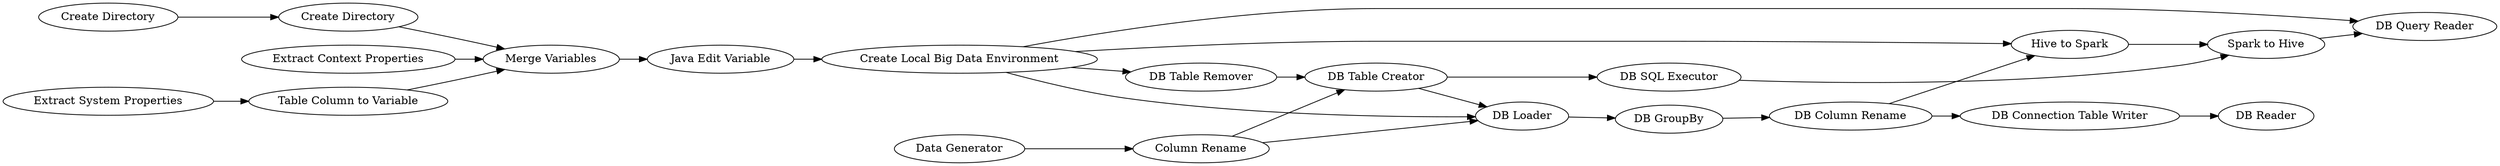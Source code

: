 digraph {
	"-6075340609189047818_75" [label="DB Reader"]
	"-6075340609189047818_74" [label="DB Connection Table Writer"]
	"-6075340609189047818_69" [label="DB Loader"]
	"-6075340609189047818_71" [label="DB SQL Executor"]
	"3820385363958539435_45" [label="Create Directory"]
	"3820385363958539435_28" [label="Extract System Properties"]
	"-6075340609189047818_62" [label="DB Table Creator"]
	"3820385363958539435_10" [label="Extract Context Properties"]
	"-6075340609189047818_57" [label="Create Local Big Data Environment"]
	"3820385363958539435_44" [label="Create Directory"]
	"3820385363958539435_30" [label="Table Column to Variable"]
	"-6075340609189047818_2" [label="Data Generator"]
	"-6075340609189047818_36" [label="Spark to Hive"]
	"-6075340609189047818_72" [label="Column Rename"]
	"-6075340609189047818_73" [label="DB Column Rename"]
	"-6075340609189047818_37" [label="DB Query Reader"]
	"-6075340609189047818_68" [label="DB Table Remover"]
	"3820385363958539435_29" [label="Merge Variables"]
	"3820385363958539435_21" [label="Java Edit Variable"]
	"-6075340609189047818_35" [label="Hive to Spark"]
	"-6075340609189047818_34" [label="DB GroupBy"]
	"-6075340609189047818_2" -> "-6075340609189047818_72"
	"-6075340609189047818_35" -> "-6075340609189047818_36"
	"-6075340609189047818_73" -> "-6075340609189047818_35"
	"-6075340609189047818_72" -> "-6075340609189047818_69"
	"-6075340609189047818_73" -> "-6075340609189047818_74"
	"-6075340609189047818_34" -> "-6075340609189047818_73"
	"-6075340609189047818_62" -> "-6075340609189047818_71"
	"-6075340609189047818_57" -> "-6075340609189047818_35"
	"-6075340609189047818_74" -> "-6075340609189047818_75"
	"3820385363958539435_28" -> "3820385363958539435_30"
	"3820385363958539435_29" -> "3820385363958539435_21"
	"-6075340609189047818_68" -> "-6075340609189047818_62"
	"-6075340609189047818_57" -> "-6075340609189047818_37"
	"3820385363958539435_45" -> "3820385363958539435_29"
	"-6075340609189047818_57" -> "-6075340609189047818_69"
	"-6075340609189047818_71" -> "-6075340609189047818_36"
	"3820385363958539435_10" -> "3820385363958539435_29"
	"3820385363958539435_21" -> "-6075340609189047818_57"
	"-6075340609189047818_57" -> "-6075340609189047818_68"
	"-6075340609189047818_36" -> "-6075340609189047818_37"
	"-6075340609189047818_62" -> "-6075340609189047818_69"
	"-6075340609189047818_72" -> "-6075340609189047818_62"
	"3820385363958539435_44" -> "3820385363958539435_45"
	"-6075340609189047818_69" -> "-6075340609189047818_34"
	"3820385363958539435_30" -> "3820385363958539435_29"
	rankdir=LR
}
